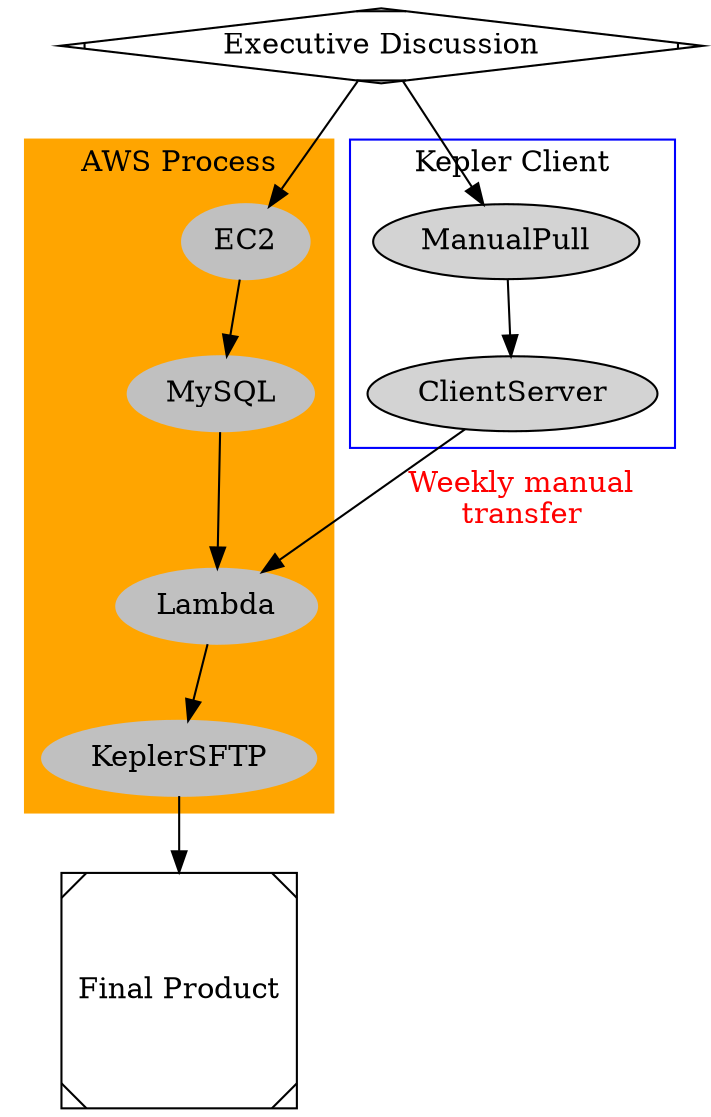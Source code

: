 digraph AWSProcess {
	subgraph cluster_s3 { // Must prefix with 'cluster if you want grouping
		node [style=filled, color=grey];
		style=filled;
		color=lightgrey;
		EC2 -> MySQL -> Lambda -> KeplerSFTP;
		label="AWS Process";
		color=orange;
	}

	subgraph cluster_keplerclient {
		node [style=filled];
		ManualPull -> ClientServer;
		label="Kepler Client";
		color=blue;
	}

	start [label="Executive Discussion", shape=Mdiamond];
	start -> EC2;
	start -> ManualPull;

	ClientServer -> Lambda [label="Weekly manual\ntransfer", fontcolor=red];

	end [label="Final Product", shape=Msquare];
	KeplerSFTP -> end;
}
